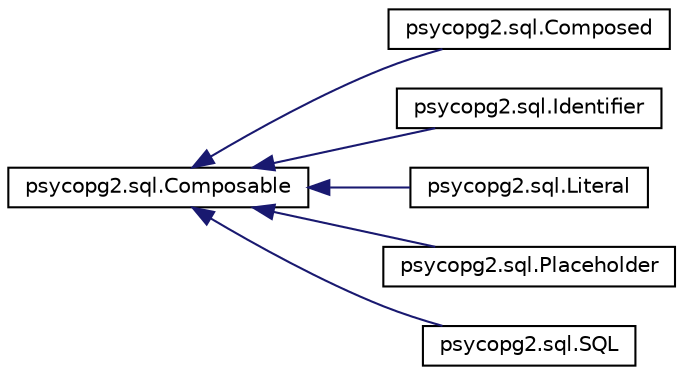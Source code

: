 digraph "Graphical Class Hierarchy"
{
 // LATEX_PDF_SIZE
  edge [fontname="Helvetica",fontsize="10",labelfontname="Helvetica",labelfontsize="10"];
  node [fontname="Helvetica",fontsize="10",shape=record];
  rankdir="LR";
  Node0 [label="psycopg2.sql.Composable",height=0.2,width=0.4,color="black", fillcolor="white", style="filled",URL="$classpsycopg2_1_1sql_1_1_composable.html",tooltip=" "];
  Node0 -> Node1 [dir="back",color="midnightblue",fontsize="10",style="solid",fontname="Helvetica"];
  Node1 [label="psycopg2.sql.Composed",height=0.2,width=0.4,color="black", fillcolor="white", style="filled",URL="$classpsycopg2_1_1sql_1_1_composed.html",tooltip=" "];
  Node0 -> Node2 [dir="back",color="midnightblue",fontsize="10",style="solid",fontname="Helvetica"];
  Node2 [label="psycopg2.sql.Identifier",height=0.2,width=0.4,color="black", fillcolor="white", style="filled",URL="$classpsycopg2_1_1sql_1_1_identifier.html",tooltip=" "];
  Node0 -> Node3 [dir="back",color="midnightblue",fontsize="10",style="solid",fontname="Helvetica"];
  Node3 [label="psycopg2.sql.Literal",height=0.2,width=0.4,color="black", fillcolor="white", style="filled",URL="$classpsycopg2_1_1sql_1_1_literal.html",tooltip=" "];
  Node0 -> Node4 [dir="back",color="midnightblue",fontsize="10",style="solid",fontname="Helvetica"];
  Node4 [label="psycopg2.sql.Placeholder",height=0.2,width=0.4,color="black", fillcolor="white", style="filled",URL="$classpsycopg2_1_1sql_1_1_placeholder.html",tooltip=" "];
  Node0 -> Node5 [dir="back",color="midnightblue",fontsize="10",style="solid",fontname="Helvetica"];
  Node5 [label="psycopg2.sql.SQL",height=0.2,width=0.4,color="black", fillcolor="white", style="filled",URL="$classpsycopg2_1_1sql_1_1_s_q_l.html",tooltip=" "];
}
